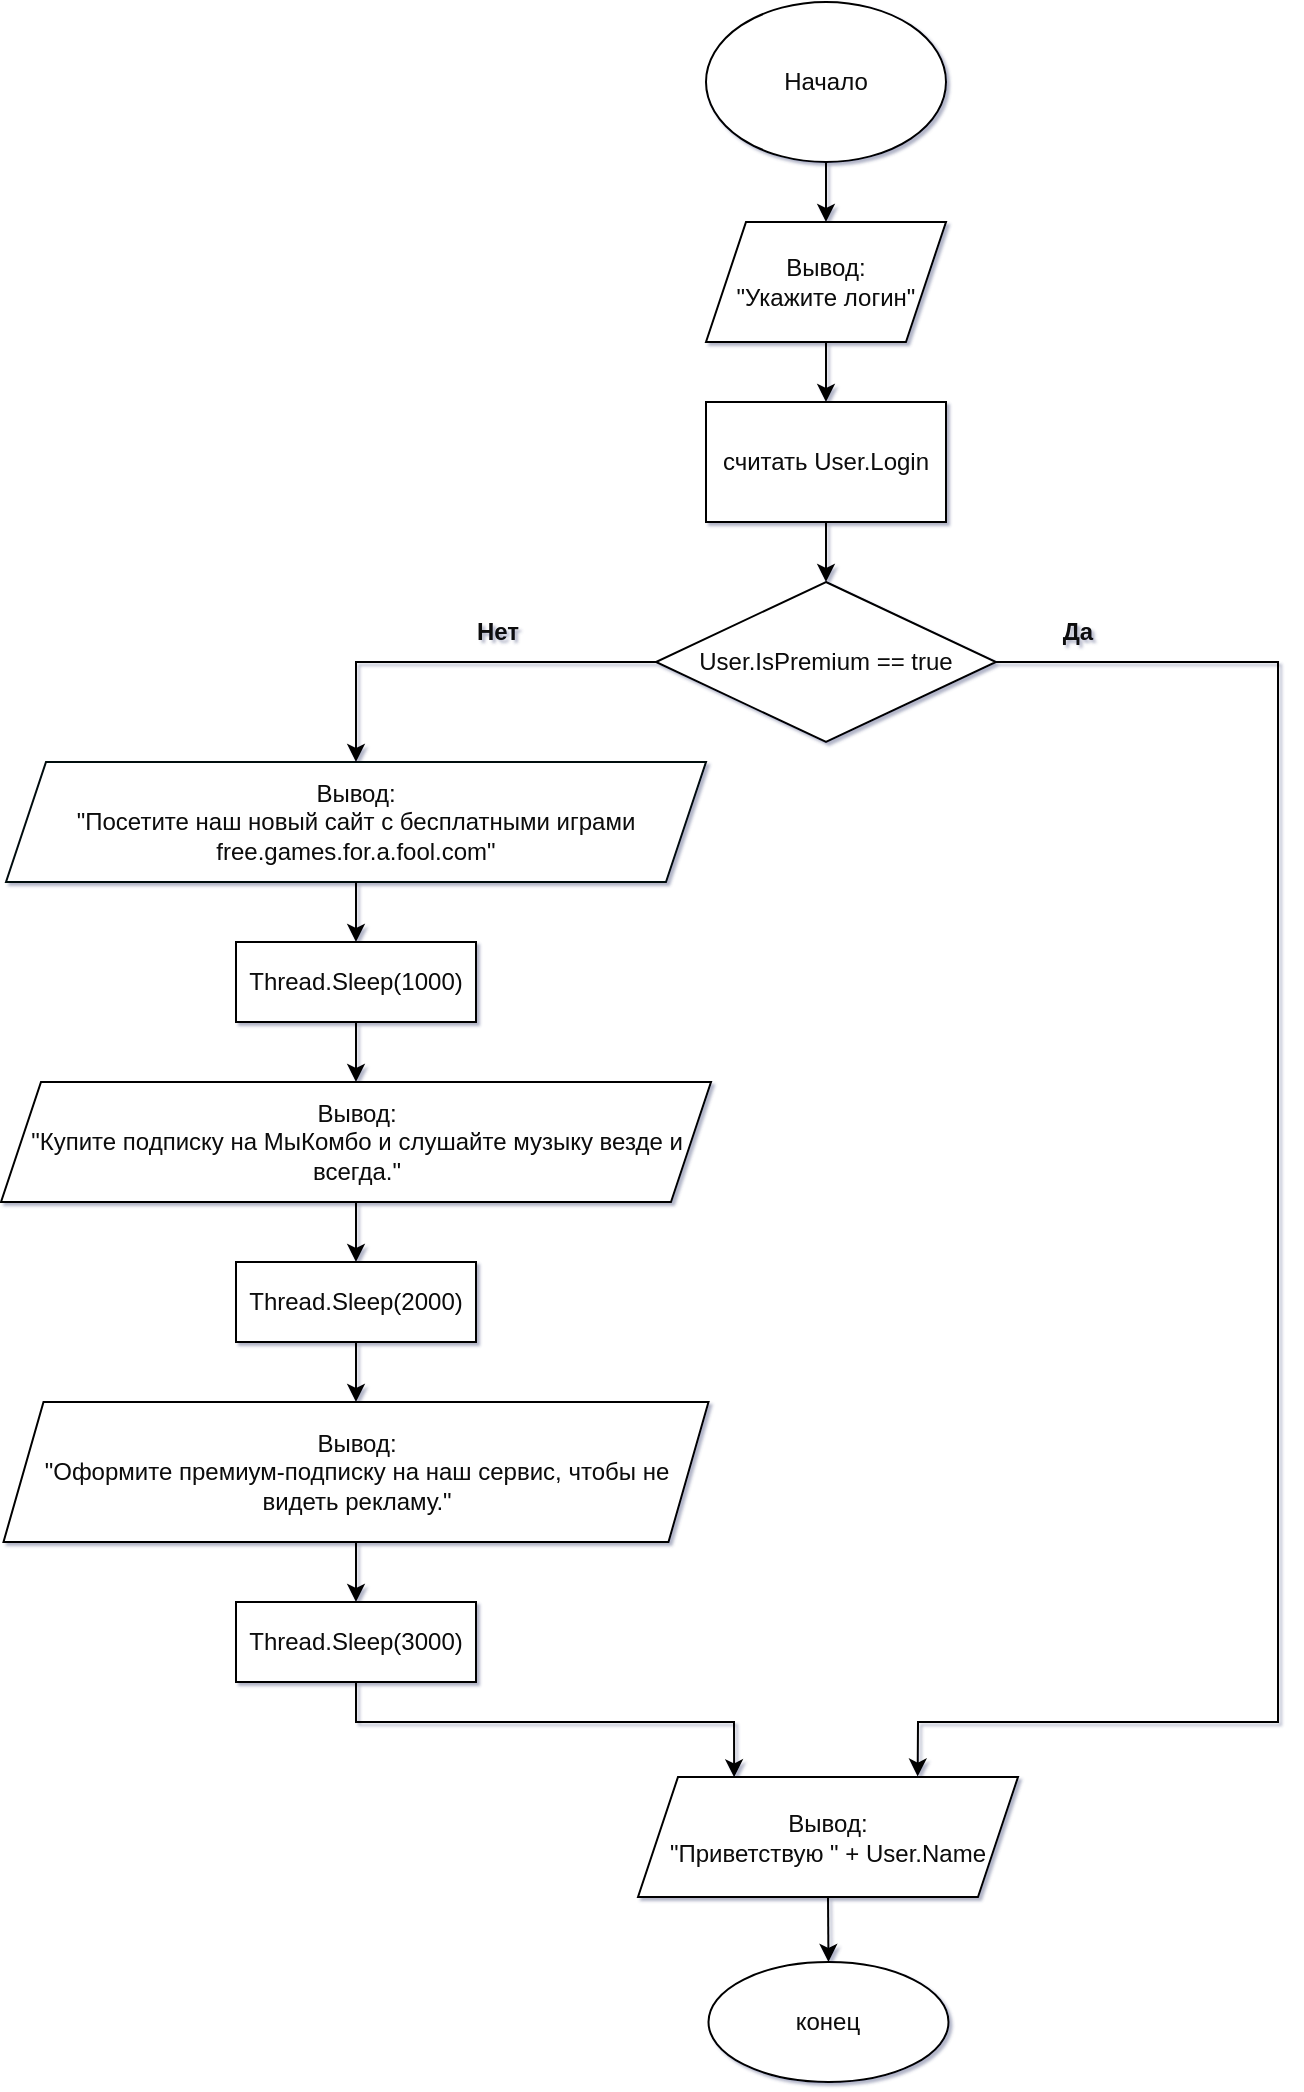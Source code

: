 <mxfile version="20.8.16" type="device"><diagram id="C5RBs43oDa-KdzZeNtuy" name="Page-1"><mxGraphModel dx="1569" dy="1411" grid="1" gridSize="10" guides="1" tooltips="1" connect="1" arrows="1" fold="1" page="1" pageScale="1" pageWidth="827" pageHeight="1169" background="none" math="0" shadow="1"><root><mxCell id="WIyWlLk6GJQsqaUBKTNV-0"/><mxCell id="WIyWlLk6GJQsqaUBKTNV-1" parent="WIyWlLk6GJQsqaUBKTNV-0"/><mxCell id="h4uFp4v9oARdykIwXIdX-0" value="Начало" style="ellipse;whiteSpace=wrap;html=1;rounded=0;fillColor=default;strokeColor=#000000;fontColor=#080808;" parent="WIyWlLk6GJQsqaUBKTNV-1" vertex="1"><mxGeometry x="354" y="60" width="120" height="80" as="geometry"/></mxCell><mxCell id="h4uFp4v9oARdykIwXIdX-1" value="Вывод: &lt;br&gt;&quot;Укажите логин&quot;" style="shape=parallelogram;perimeter=parallelogramPerimeter;whiteSpace=wrap;html=1;fixedSize=1;rounded=0;fillColor=#ffffff;strokeColor=#000000;fontColor=#080808;" parent="WIyWlLk6GJQsqaUBKTNV-1" vertex="1"><mxGeometry x="354" y="170" width="120" height="60" as="geometry"/></mxCell><mxCell id="h4uFp4v9oARdykIwXIdX-4" value="считать User.Login" style="rounded=0;whiteSpace=wrap;html=1;fillColor=#ffffff;strokeColor=#000000;fontColor=#080808;" parent="WIyWlLk6GJQsqaUBKTNV-1" vertex="1"><mxGeometry x="354" y="260" width="120" height="60" as="geometry"/></mxCell><mxCell id="h4uFp4v9oARdykIwXIdX-6" value="User.IsPremium == true" style="rhombus;whiteSpace=wrap;html=1;rounded=0;fillColor=#ffffff;strokeColor=#000000;fontColor=#080808;" parent="WIyWlLk6GJQsqaUBKTNV-1" vertex="1"><mxGeometry x="329" y="350" width="170" height="80" as="geometry"/></mxCell><mxCell id="h4uFp4v9oARdykIwXIdX-14" value="Thread.Sleep(1000)" style="whiteSpace=wrap;html=1;rounded=0;fillColor=#ffffff;strokeColor=#000000;fontColor=#080808;" parent="WIyWlLk6GJQsqaUBKTNV-1" vertex="1"><mxGeometry x="119" y="530" width="120" height="40" as="geometry"/></mxCell><mxCell id="h4uFp4v9oARdykIwXIdX-18" value="Thread.Sleep(2000)" style="whiteSpace=wrap;html=1;rounded=0;fillColor=#ffffff;strokeColor=#000000;fontColor=#080808;" parent="WIyWlLk6GJQsqaUBKTNV-1" vertex="1"><mxGeometry x="119" y="690" width="120" height="40" as="geometry"/></mxCell><mxCell id="h4uFp4v9oARdykIwXIdX-20" value="Вывод: &lt;br&gt;&quot;Оформите премиум-подписку на наш сервис, чтобы не видеть рекламу.&quot;" style="shape=parallelogram;perimeter=parallelogramPerimeter;whiteSpace=wrap;html=1;fixedSize=1;strokeColor=#000000;fontColor=#080808;fillColor=#ffffff;" parent="WIyWlLk6GJQsqaUBKTNV-1" vertex="1"><mxGeometry x="2.75" y="760" width="352.5" height="70" as="geometry"/></mxCell><mxCell id="h4uFp4v9oARdykIwXIdX-25" value="Вывод: &lt;br&gt;&quot;Приветствую &quot; + User.Name" style="shape=parallelogram;perimeter=parallelogramPerimeter;whiteSpace=wrap;html=1;fixedSize=1;fillColor=#ffffff;strokeColor=#000000;fontColor=#080808;" parent="WIyWlLk6GJQsqaUBKTNV-1" vertex="1"><mxGeometry x="320" y="947.5" width="190" height="60" as="geometry"/></mxCell><mxCell id="h4uFp4v9oARdykIwXIdX-27" value="конец" style="ellipse;whiteSpace=wrap;html=1;fillColor=#ffffff;strokeColor=#000000;fontColor=#080808;" parent="WIyWlLk6GJQsqaUBKTNV-1" vertex="1"><mxGeometry x="355.25" y="1040" width="120" height="60" as="geometry"/></mxCell><mxCell id="h4uFp4v9oARdykIwXIdX-30" value="Да" style="text;html=1;strokeColor=none;fillColor=none;align=center;verticalAlign=middle;whiteSpace=wrap;rounded=0;fontColor=#080808;fontStyle=1" parent="WIyWlLk6GJQsqaUBKTNV-1" vertex="1"><mxGeometry x="510" y="360" width="60" height="30" as="geometry"/></mxCell><mxCell id="h4uFp4v9oARdykIwXIdX-33" value="Нет" style="text;html=1;strokeColor=none;fillColor=none;align=center;verticalAlign=middle;whiteSpace=wrap;rounded=0;fontColor=#080808;fontStyle=1" parent="WIyWlLk6GJQsqaUBKTNV-1" vertex="1"><mxGeometry x="220" y="360" width="60" height="30" as="geometry"/></mxCell><mxCell id="Jiy7U8C_mNR-QDgicqwn-3" value="Вывод:&lt;br&gt;&quot;Посетите наш новый сайт с бесплатными играми free.games.for.a.fool.com&quot;" style="shape=parallelogram;perimeter=parallelogramPerimeter;whiteSpace=wrap;html=1;fixedSize=1;rounded=0;fillColor=#ffffff;strokeColor=#01090e;fontColor=#080808;" vertex="1" parent="WIyWlLk6GJQsqaUBKTNV-1"><mxGeometry x="4" y="440" width="350" height="60" as="geometry"/></mxCell><mxCell id="Jiy7U8C_mNR-QDgicqwn-5" value="Вывод: &lt;br&gt;&quot;Купите подписку на МыКомбо и слушайте музыку везде и всегда.&quot;" style="shape=parallelogram;perimeter=parallelogramPerimeter;whiteSpace=wrap;html=1;fixedSize=1;rounded=0;fillColor=#ffffff;strokeColor=#000000;fontColor=#080808;" vertex="1" parent="WIyWlLk6GJQsqaUBKTNV-1"><mxGeometry x="1.5" y="600" width="355" height="60" as="geometry"/></mxCell><mxCell id="Jiy7U8C_mNR-QDgicqwn-6" value="" style="endArrow=classic;html=1;rounded=0;exitX=0;exitY=0.5;exitDx=0;exitDy=0;entryX=0.5;entryY=0;entryDx=0;entryDy=0;fontColor=#080808;" edge="1" parent="WIyWlLk6GJQsqaUBKTNV-1" source="h4uFp4v9oARdykIwXIdX-6" target="Jiy7U8C_mNR-QDgicqwn-3"><mxGeometry width="50" height="50" relative="1" as="geometry"><mxPoint x="210" y="540" as="sourcePoint"/><mxPoint x="260" y="490" as="targetPoint"/><Array as="points"><mxPoint x="179" y="390"/></Array></mxGeometry></mxCell><mxCell id="Jiy7U8C_mNR-QDgicqwn-9" value="Thread.Sleep(3000)" style="whiteSpace=wrap;html=1;rounded=0;fillColor=#ffffff;strokeColor=#000000;fontColor=#080808;" vertex="1" parent="WIyWlLk6GJQsqaUBKTNV-1"><mxGeometry x="119" y="860" width="120" height="40" as="geometry"/></mxCell><mxCell id="Jiy7U8C_mNR-QDgicqwn-10" value="" style="endArrow=classic;html=1;rounded=0;exitX=0.5;exitY=1;exitDx=0;exitDy=0;entryX=0.5;entryY=0;entryDx=0;entryDy=0;fontColor=#080808;" edge="1" parent="WIyWlLk6GJQsqaUBKTNV-1" source="Jiy7U8C_mNR-QDgicqwn-3" target="h4uFp4v9oARdykIwXIdX-14"><mxGeometry width="50" height="50" relative="1" as="geometry"><mxPoint x="150" y="460" as="sourcePoint"/><mxPoint x="200" y="410" as="targetPoint"/></mxGeometry></mxCell><mxCell id="Jiy7U8C_mNR-QDgicqwn-11" value="" style="endArrow=classic;html=1;rounded=0;exitX=0.5;exitY=1;exitDx=0;exitDy=0;entryX=0.5;entryY=0;entryDx=0;entryDy=0;fontColor=#080808;" edge="1" parent="WIyWlLk6GJQsqaUBKTNV-1" source="h4uFp4v9oARdykIwXIdX-14" target="Jiy7U8C_mNR-QDgicqwn-5"><mxGeometry width="50" height="50" relative="1" as="geometry"><mxPoint x="130" y="640" as="sourcePoint"/><mxPoint x="200" y="590" as="targetPoint"/></mxGeometry></mxCell><mxCell id="Jiy7U8C_mNR-QDgicqwn-12" value="" style="endArrow=classic;html=1;rounded=0;exitX=0.5;exitY=1;exitDx=0;exitDy=0;entryX=0.5;entryY=0;entryDx=0;entryDy=0;fontColor=#080808;" edge="1" parent="WIyWlLk6GJQsqaUBKTNV-1" source="Jiy7U8C_mNR-QDgicqwn-5" target="h4uFp4v9oARdykIwXIdX-18"><mxGeometry width="50" height="50" relative="1" as="geometry"><mxPoint x="160" y="660" as="sourcePoint"/><mxPoint x="210" y="610" as="targetPoint"/></mxGeometry></mxCell><mxCell id="Jiy7U8C_mNR-QDgicqwn-13" value="" style="endArrow=classic;html=1;rounded=0;exitX=0.5;exitY=1;exitDx=0;exitDy=0;entryX=0.5;entryY=0;entryDx=0;entryDy=0;fontColor=#080808;" edge="1" parent="WIyWlLk6GJQsqaUBKTNV-1" source="h4uFp4v9oARdykIwXIdX-18" target="h4uFp4v9oARdykIwXIdX-20"><mxGeometry width="50" height="50" relative="1" as="geometry"><mxPoint x="160" y="790" as="sourcePoint"/><mxPoint x="210" y="740" as="targetPoint"/></mxGeometry></mxCell><mxCell id="Jiy7U8C_mNR-QDgicqwn-14" value="" style="endArrow=classic;html=1;rounded=0;exitX=0.5;exitY=1;exitDx=0;exitDy=0;entryX=0.5;entryY=0;entryDx=0;entryDy=0;fontColor=#080808;" edge="1" parent="WIyWlLk6GJQsqaUBKTNV-1" source="h4uFp4v9oARdykIwXIdX-20" target="Jiy7U8C_mNR-QDgicqwn-9"><mxGeometry width="50" height="50" relative="1" as="geometry"><mxPoint x="130" y="850" as="sourcePoint"/><mxPoint x="180" y="800" as="targetPoint"/></mxGeometry></mxCell><mxCell id="Jiy7U8C_mNR-QDgicqwn-15" value="" style="endArrow=classic;html=1;rounded=0;exitX=0.5;exitY=1;exitDx=0;exitDy=0;entryX=0.5;entryY=0;entryDx=0;entryDy=0;fontColor=#080808;" edge="1" parent="WIyWlLk6GJQsqaUBKTNV-1" source="h4uFp4v9oARdykIwXIdX-0" target="h4uFp4v9oARdykIwXIdX-1"><mxGeometry width="50" height="50" relative="1" as="geometry"><mxPoint x="350" y="240" as="sourcePoint"/><mxPoint x="400" y="190" as="targetPoint"/></mxGeometry></mxCell><mxCell id="Jiy7U8C_mNR-QDgicqwn-16" value="" style="endArrow=classic;html=1;rounded=0;entryX=0.5;entryY=0;entryDx=0;entryDy=0;exitX=0.5;exitY=1;exitDx=0;exitDy=0;fontColor=#080808;" edge="1" parent="WIyWlLk6GJQsqaUBKTNV-1" source="h4uFp4v9oARdykIwXIdX-1" target="h4uFp4v9oARdykIwXIdX-4"><mxGeometry width="50" height="50" relative="1" as="geometry"><mxPoint x="350" y="290" as="sourcePoint"/><mxPoint x="400" y="240" as="targetPoint"/></mxGeometry></mxCell><mxCell id="Jiy7U8C_mNR-QDgicqwn-17" value="" style="endArrow=classic;html=1;rounded=0;exitX=0.5;exitY=1;exitDx=0;exitDy=0;entryX=0.5;entryY=0;entryDx=0;entryDy=0;fontColor=#080808;" edge="1" parent="WIyWlLk6GJQsqaUBKTNV-1" source="h4uFp4v9oARdykIwXIdX-4" target="h4uFp4v9oARdykIwXIdX-6"><mxGeometry width="50" height="50" relative="1" as="geometry"><mxPoint x="390" y="320" as="sourcePoint"/><mxPoint x="440" y="270" as="targetPoint"/></mxGeometry></mxCell><mxCell id="Jiy7U8C_mNR-QDgicqwn-18" value="" style="endArrow=classic;html=1;rounded=0;exitX=1;exitY=0.5;exitDx=0;exitDy=0;entryX=0.736;entryY=-0.004;entryDx=0;entryDy=0;fontColor=#080808;entryPerimeter=0;" edge="1" parent="WIyWlLk6GJQsqaUBKTNV-1" source="h4uFp4v9oARdykIwXIdX-6" target="h4uFp4v9oARdykIwXIdX-25"><mxGeometry width="50" height="50" relative="1" as="geometry"><mxPoint x="290" y="780" as="sourcePoint"/><mxPoint x="340" y="730" as="targetPoint"/><Array as="points"><mxPoint x="640" y="390"/><mxPoint x="640" y="920"/><mxPoint x="460" y="920"/></Array></mxGeometry></mxCell><mxCell id="Jiy7U8C_mNR-QDgicqwn-19" value="" style="endArrow=classic;html=1;rounded=0;exitX=0.5;exitY=1;exitDx=0;exitDy=0;entryX=0.5;entryY=0;entryDx=0;entryDy=0;fontColor=#080808;" edge="1" parent="WIyWlLk6GJQsqaUBKTNV-1" source="h4uFp4v9oARdykIwXIdX-25" target="h4uFp4v9oARdykIwXIdX-27"><mxGeometry width="50" height="50" relative="1" as="geometry"><mxPoint x="330" y="1020" as="sourcePoint"/><mxPoint x="380" y="970" as="targetPoint"/></mxGeometry></mxCell><mxCell id="Jiy7U8C_mNR-QDgicqwn-20" value="" style="endArrow=classic;html=1;rounded=0;fontColor=#080808;exitX=0.5;exitY=1;exitDx=0;exitDy=0;entryX=0.253;entryY=0.003;entryDx=0;entryDy=0;entryPerimeter=0;" edge="1" parent="WIyWlLk6GJQsqaUBKTNV-1" source="Jiy7U8C_mNR-QDgicqwn-9" target="h4uFp4v9oARdykIwXIdX-25"><mxGeometry width="50" height="50" relative="1" as="geometry"><mxPoint x="320" y="910" as="sourcePoint"/><mxPoint x="390" y="910" as="targetPoint"/><Array as="points"><mxPoint x="179" y="920"/><mxPoint x="368" y="920"/></Array></mxGeometry></mxCell></root></mxGraphModel></diagram></mxfile>